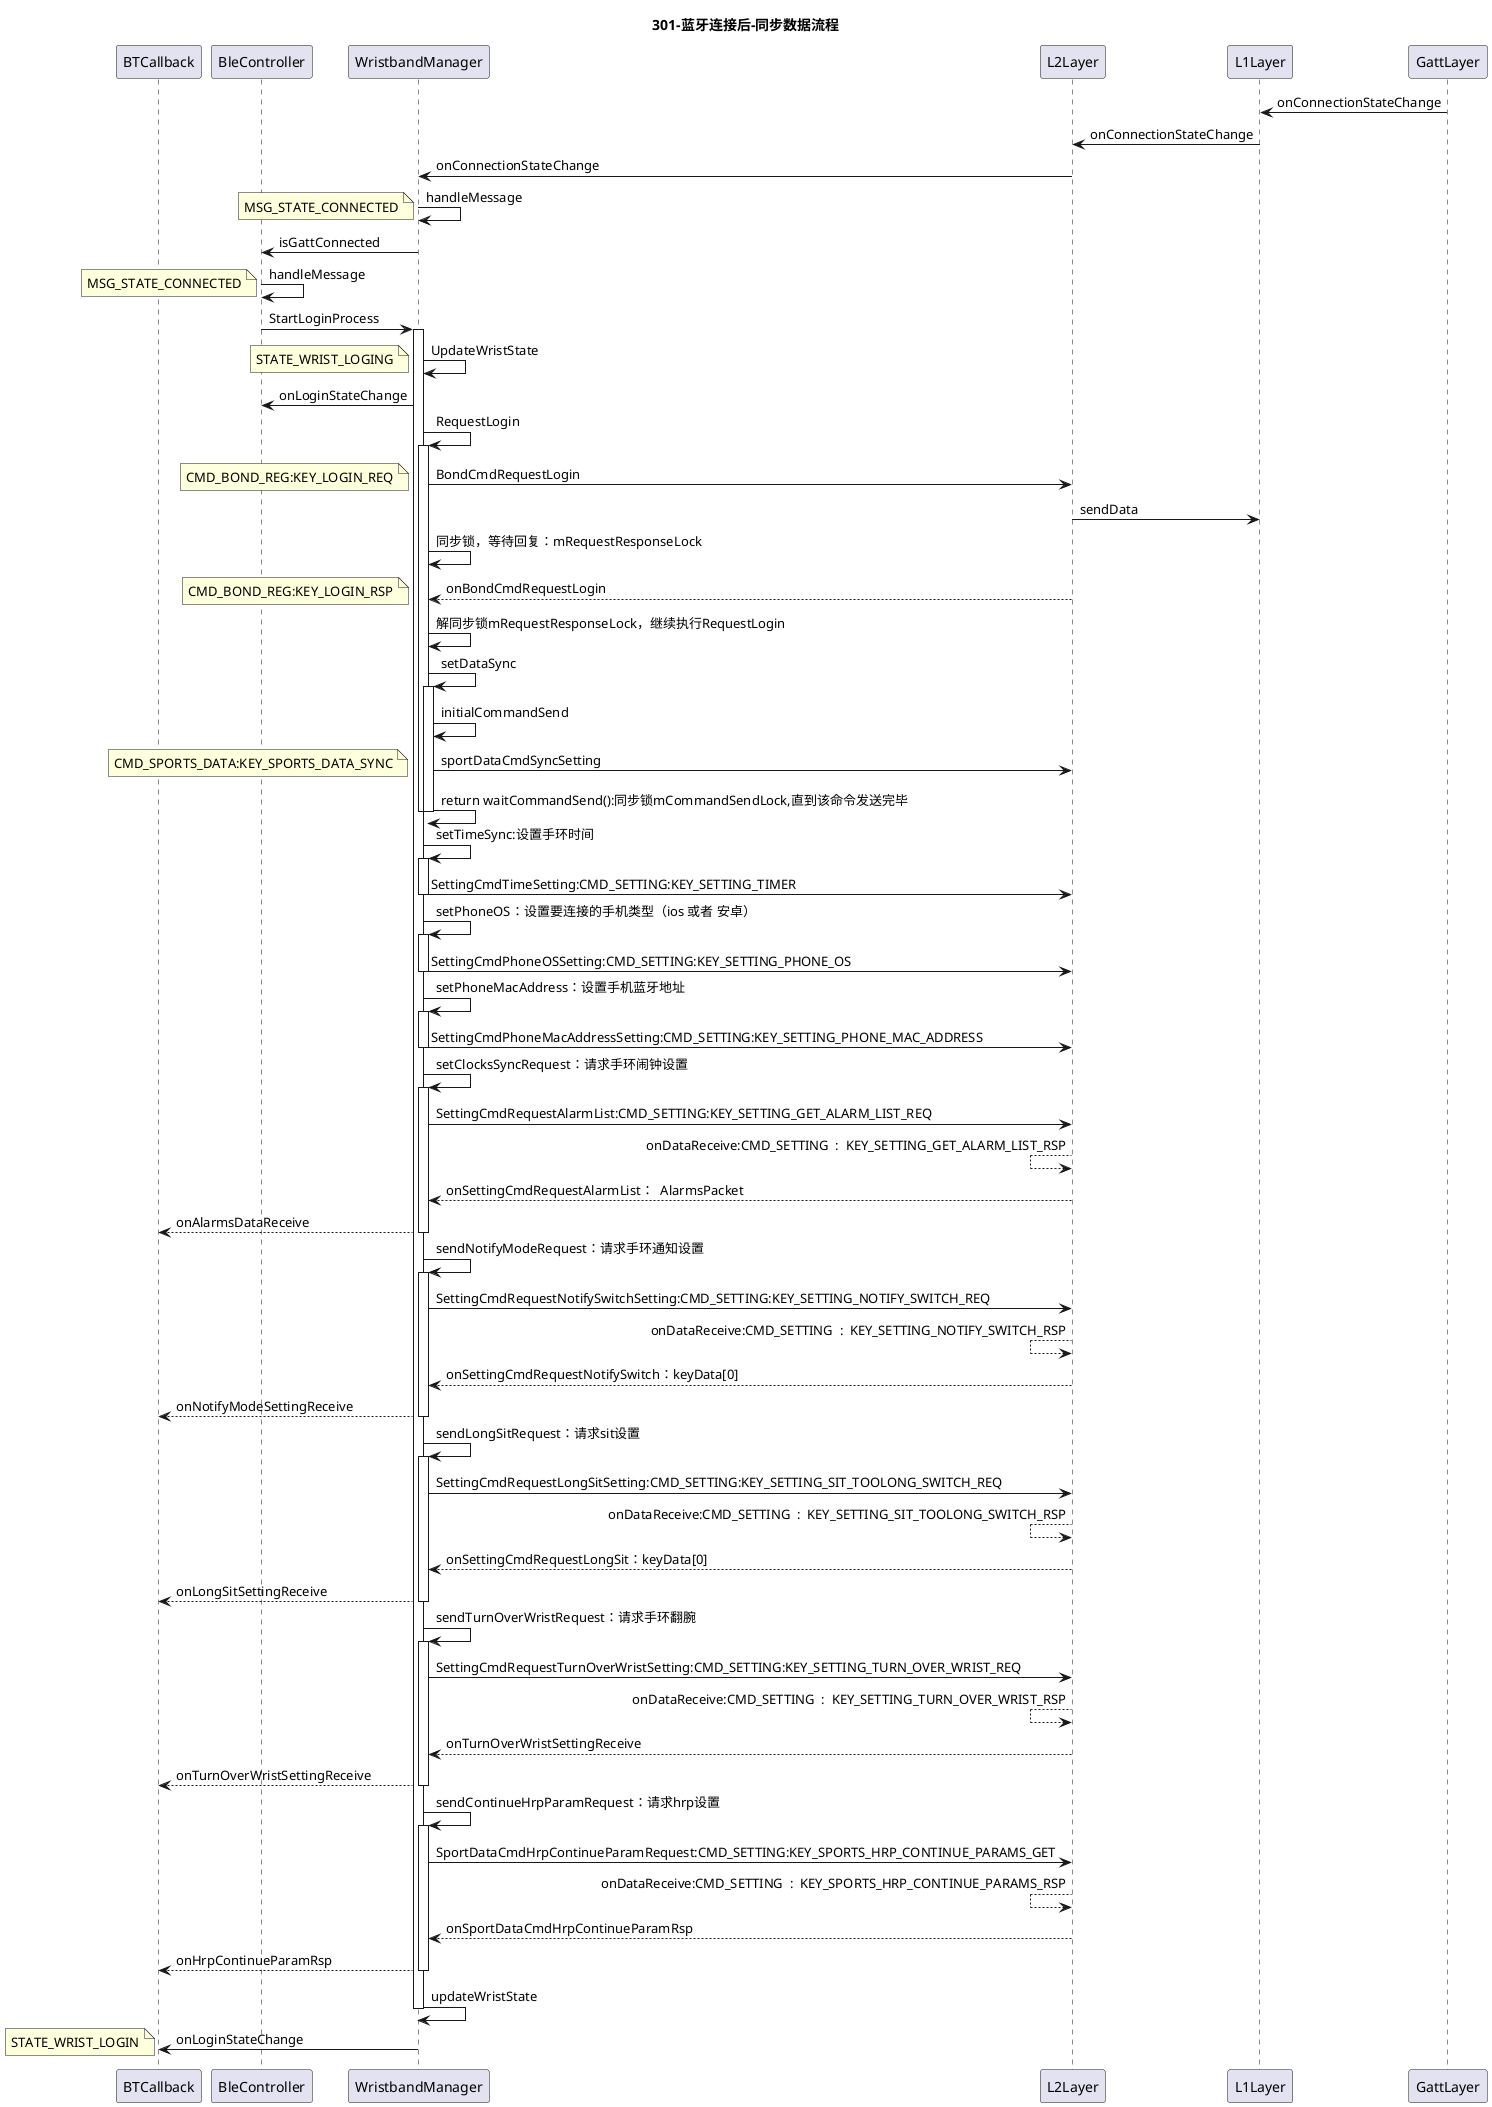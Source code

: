 @startuml
title 301-蓝牙连接后-同步数据流程

participant BTCallback
participant BleController
participant WristbandManager
participant L2Layer
participant L1Layer
participant GattLayer


GattLayer->L1Layer:onConnectionStateChange
L1Layer->L2Layer:onConnectionStateChange
L2Layer->WristbandManager:onConnectionStateChange
WristbandManager->WristbandManager:handleMessage
note left:MSG_STATE_CONNECTED
WristbandManager->BleController:isGattConnected
BleController->BleController:handleMessage
note left:MSG_STATE_CONNECTED
BleController->WristbandManager:StartLoginProcess
activate WristbandManager
WristbandManager->WristbandManager:UpdateWristState
note left:STATE_WRIST_LOGING
WristbandManager->BleController:onLoginStateChange

WristbandManager->WristbandManager:RequestLogin
activate WristbandManager
WristbandManager->L2Layer:BondCmdRequestLogin
note left:CMD_BOND_REG:KEY_LOGIN_REQ
L2Layer->L1Layer:sendData
WristbandManager->WristbandManager:同步锁，等待回复：mRequestResponseLock
WristbandManager<--L2Layer:onBondCmdRequestLogin
note left:CMD_BOND_REG:KEY_LOGIN_RSP
WristbandManager->WristbandManager:解同步锁mRequestResponseLock，继续执行RequestLogin

WristbandManager->WristbandManager:setDataSync
activate WristbandManager
WristbandManager->WristbandManager:initialCommandSend
WristbandManager->L2Layer:sportDataCmdSyncSetting
note left:CMD_SPORTS_DATA:KEY_SPORTS_DATA_SYNC
WristbandManager->WristbandManager: return waitCommandSend():同步锁mCommandSendLock,直到该命令发送完毕
deactivate
deactivate
WristbandManager->WristbandManager:setTimeSync:设置手环时间
activate WristbandManager
WristbandManager->L2Layer:SettingCmdTimeSetting:CMD_SETTING:KEY_SETTING_TIMER
deactivate
WristbandManager->WristbandManager:setPhoneOS：设置要连接的手机类型（ios 或者 安卓）
activate WristbandManager
WristbandManager->L2Layer:SettingCmdPhoneOSSetting:CMD_SETTING:KEY_SETTING_PHONE_OS
deactivate
WristbandManager->WristbandManager:setPhoneMacAddress：设置手机蓝牙地址
activate WristbandManager
WristbandManager->L2Layer:SettingCmdPhoneMacAddressSetting:CMD_SETTING:KEY_SETTING_PHONE_MAC_ADDRESS
deactivate

WristbandManager->WristbandManager:setClocksSyncRequest：请求手环闹钟设置
activate WristbandManager
WristbandManager->L2Layer:SettingCmdRequestAlarmList:CMD_SETTING:KEY_SETTING_GET_ALARM_LIST_REQ
L2Layer<--L2Layer:onDataReceive:CMD_SETTING  :  KEY_SETTING_GET_ALARM_LIST_RSP
WristbandManager<--L2Layer:onSettingCmdRequestAlarmList：  AlarmsPacket
BTCallback<--WristbandManager:onAlarmsDataReceive
deactivate

WristbandManager->WristbandManager:sendNotifyModeRequest：请求手环通知设置
activate WristbandManager
WristbandManager->L2Layer:SettingCmdRequestNotifySwitchSetting:CMD_SETTING:KEY_SETTING_NOTIFY_SWITCH_REQ
L2Layer<--L2Layer:onDataReceive:CMD_SETTING  :  KEY_SETTING_NOTIFY_SWITCH_RSP
WristbandManager<--L2Layer:onSettingCmdRequestNotifySwitch：keyData[0]
BTCallback<--WristbandManager:onNotifyModeSettingReceive

deactivate
WristbandManager->WristbandManager:sendLongSitRequest：请求sit设置
activate WristbandManager
WristbandManager->L2Layer:SettingCmdRequestLongSitSetting:CMD_SETTING:KEY_SETTING_SIT_TOOLONG_SWITCH_REQ
L2Layer<--L2Layer:onDataReceive:CMD_SETTING  :  KEY_SETTING_SIT_TOOLONG_SWITCH_RSP
WristbandManager<--L2Layer:onSettingCmdRequestLongSit：keyData[0]
BTCallback<--WristbandManager:onLongSitSettingReceive
deactivate

WristbandManager->WristbandManager:sendTurnOverWristRequest：请求手环翻腕
activate WristbandManager
WristbandManager->L2Layer:SettingCmdRequestTurnOverWristSetting:CMD_SETTING:KEY_SETTING_TURN_OVER_WRIST_REQ
L2Layer<--L2Layer:onDataReceive:CMD_SETTING  :  KEY_SETTING_TURN_OVER_WRIST_RSP
WristbandManager<--L2Layer:onTurnOverWristSettingReceive
BTCallback<--WristbandManager:onTurnOverWristSettingReceive
deactivate

WristbandManager->WristbandManager:sendContinueHrpParamRequest：请求hrp设置
activate WristbandManager
WristbandManager->L2Layer:SportDataCmdHrpContinueParamRequest:CMD_SETTING:KEY_SPORTS_HRP_CONTINUE_PARAMS_GET
L2Layer<--L2Layer:onDataReceive:CMD_SETTING  :  KEY_SPORTS_HRP_CONTINUE_PARAMS_RSP
WristbandManager<--L2Layer:onSportDataCmdHrpContinueParamRsp
BTCallback<--WristbandManager:onHrpContinueParamRsp
deactivate

WristbandManager->WristbandManager:updateWristState
deactivate
WristbandManager->BTCallback:onLoginStateChange
note left:STATE_WRIST_LOGIN



















@enduml
